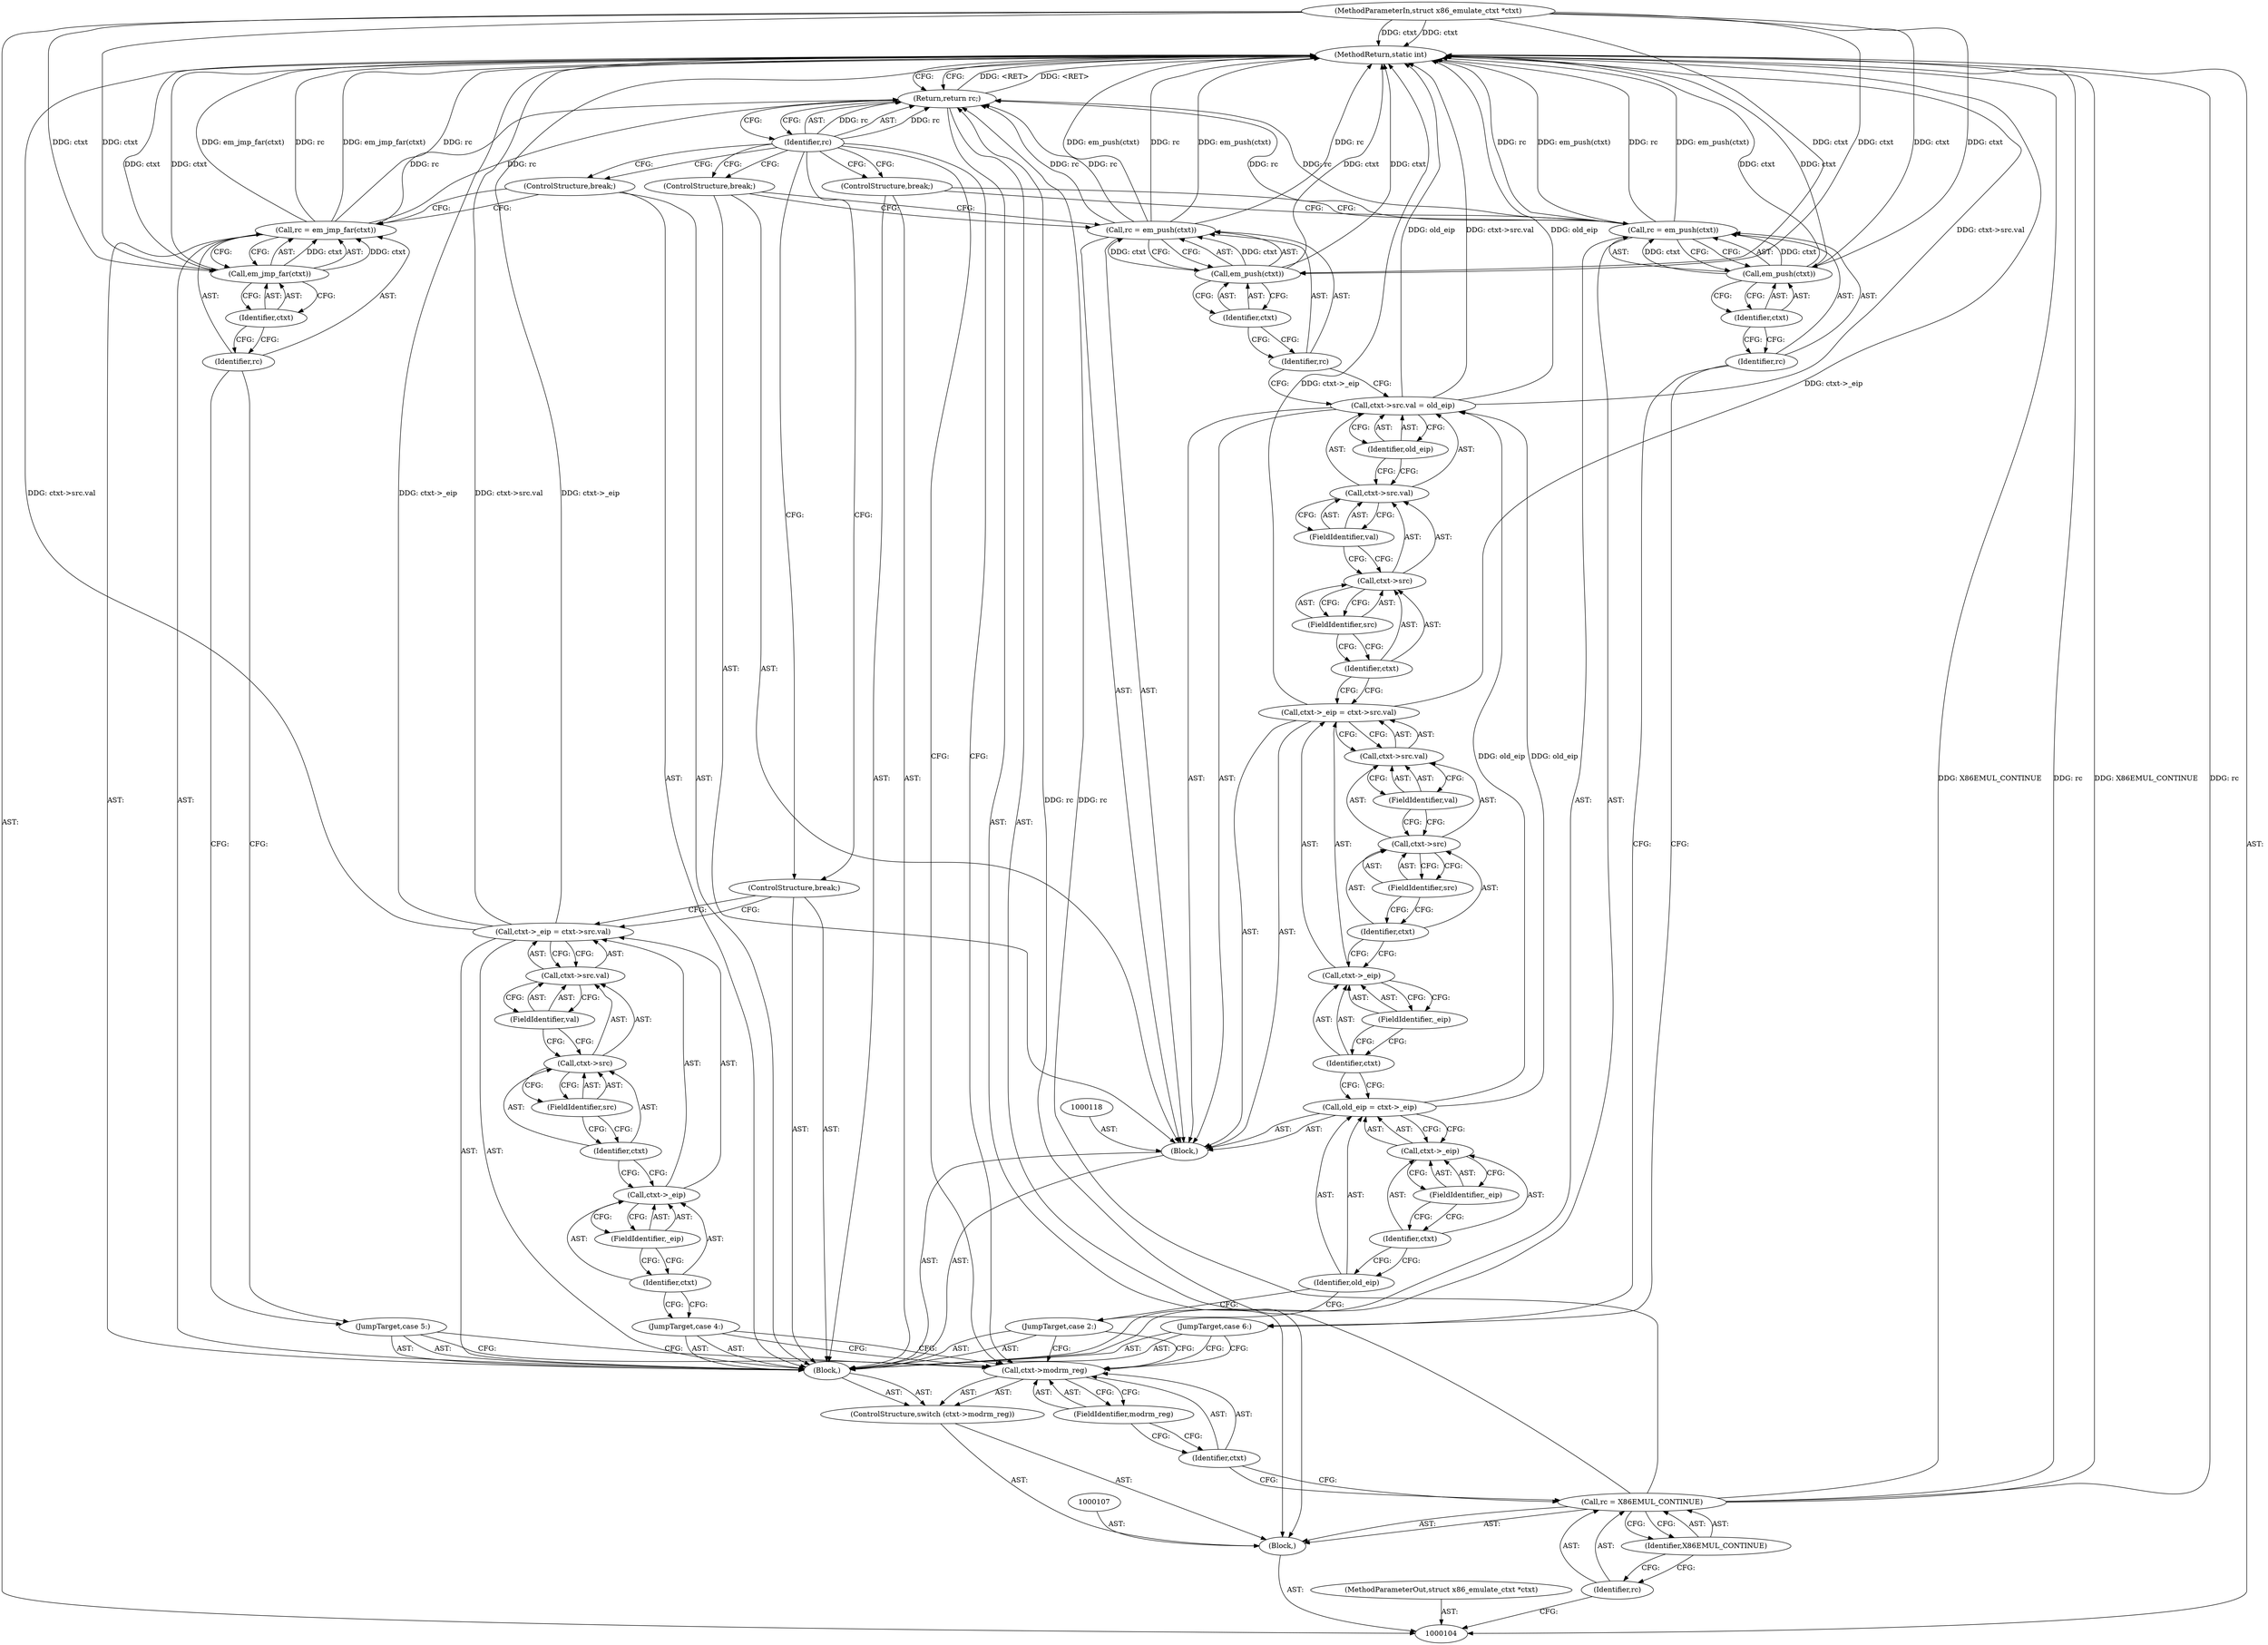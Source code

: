 digraph "1_linux_234f3ce485d54017f15cf5e0699cff4100121601_1" {
"1000170" [label="(MethodReturn,static int)"];
"1000105" [label="(MethodParameterIn,struct x86_emulate_ctxt *ctxt)"];
"1000201" [label="(MethodParameterOut,struct x86_emulate_ctxt *ctxt)"];
"1000138" [label="(FieldIdentifier,val)"];
"1000139" [label="(Identifier,old_eip)"];
"1000133" [label="(Call,ctxt->src.val = old_eip)"];
"1000134" [label="(Call,ctxt->src.val)"];
"1000135" [label="(Call,ctxt->src)"];
"1000136" [label="(Identifier,ctxt)"];
"1000137" [label="(FieldIdentifier,src)"];
"1000143" [label="(Identifier,ctxt)"];
"1000140" [label="(Call,rc = em_push(ctxt))"];
"1000141" [label="(Identifier,rc)"];
"1000142" [label="(Call,em_push(ctxt))"];
"1000144" [label="(ControlStructure,break;)"];
"1000145" [label="(JumpTarget,case 4:)"];
"1000150" [label="(Call,ctxt->src.val)"];
"1000151" [label="(Call,ctxt->src)"];
"1000152" [label="(Identifier,ctxt)"];
"1000146" [label="(Call,ctxt->_eip = ctxt->src.val)"];
"1000147" [label="(Call,ctxt->_eip)"];
"1000148" [label="(Identifier,ctxt)"];
"1000153" [label="(FieldIdentifier,src)"];
"1000154" [label="(FieldIdentifier,val)"];
"1000149" [label="(FieldIdentifier,_eip)"];
"1000155" [label="(ControlStructure,break;)"];
"1000156" [label="(JumpTarget,case 5:)"];
"1000160" [label="(Identifier,ctxt)"];
"1000157" [label="(Call,rc = em_jmp_far(ctxt))"];
"1000158" [label="(Identifier,rc)"];
"1000159" [label="(Call,em_jmp_far(ctxt))"];
"1000161" [label="(ControlStructure,break;)"];
"1000106" [label="(Block,)"];
"1000162" [label="(JumpTarget,case 6:)"];
"1000166" [label="(Identifier,ctxt)"];
"1000163" [label="(Call,rc = em_push(ctxt))"];
"1000164" [label="(Identifier,rc)"];
"1000165" [label="(Call,em_push(ctxt))"];
"1000167" [label="(ControlStructure,break;)"];
"1000168" [label="(Return,return rc;)"];
"1000169" [label="(Identifier,rc)"];
"1000110" [label="(Identifier,X86EMUL_CONTINUE)"];
"1000108" [label="(Call,rc = X86EMUL_CONTINUE)"];
"1000109" [label="(Identifier,rc)"];
"1000111" [label="(ControlStructure,switch (ctxt->modrm_reg))"];
"1000114" [label="(FieldIdentifier,modrm_reg)"];
"1000115" [label="(Block,)"];
"1000112" [label="(Call,ctxt->modrm_reg)"];
"1000113" [label="(Identifier,ctxt)"];
"1000116" [label="(JumpTarget,case 2:)"];
"1000117" [label="(Block,)"];
"1000121" [label="(Call,ctxt->_eip)"];
"1000122" [label="(Identifier,ctxt)"];
"1000123" [label="(FieldIdentifier,_eip)"];
"1000119" [label="(Call,old_eip = ctxt->_eip)"];
"1000120" [label="(Identifier,old_eip)"];
"1000128" [label="(Call,ctxt->src.val)"];
"1000129" [label="(Call,ctxt->src)"];
"1000130" [label="(Identifier,ctxt)"];
"1000124" [label="(Call,ctxt->_eip = ctxt->src.val)"];
"1000125" [label="(Call,ctxt->_eip)"];
"1000126" [label="(Identifier,ctxt)"];
"1000131" [label="(FieldIdentifier,src)"];
"1000132" [label="(FieldIdentifier,val)"];
"1000127" [label="(FieldIdentifier,_eip)"];
"1000170" -> "1000104"  [label="AST: "];
"1000170" -> "1000168"  [label="CFG: "];
"1000157" -> "1000170"  [label="DDG: em_jmp_far(ctxt)"];
"1000157" -> "1000170"  [label="DDG: rc"];
"1000163" -> "1000170"  [label="DDG: rc"];
"1000163" -> "1000170"  [label="DDG: em_push(ctxt)"];
"1000140" -> "1000170"  [label="DDG: em_push(ctxt)"];
"1000140" -> "1000170"  [label="DDG: rc"];
"1000124" -> "1000170"  [label="DDG: ctxt->_eip"];
"1000105" -> "1000170"  [label="DDG: ctxt"];
"1000159" -> "1000170"  [label="DDG: ctxt"];
"1000108" -> "1000170"  [label="DDG: X86EMUL_CONTINUE"];
"1000108" -> "1000170"  [label="DDG: rc"];
"1000142" -> "1000170"  [label="DDG: ctxt"];
"1000146" -> "1000170"  [label="DDG: ctxt->src.val"];
"1000146" -> "1000170"  [label="DDG: ctxt->_eip"];
"1000133" -> "1000170"  [label="DDG: old_eip"];
"1000133" -> "1000170"  [label="DDG: ctxt->src.val"];
"1000165" -> "1000170"  [label="DDG: ctxt"];
"1000168" -> "1000170"  [label="DDG: <RET>"];
"1000105" -> "1000104"  [label="AST: "];
"1000105" -> "1000170"  [label="DDG: ctxt"];
"1000105" -> "1000142"  [label="DDG: ctxt"];
"1000105" -> "1000159"  [label="DDG: ctxt"];
"1000105" -> "1000165"  [label="DDG: ctxt"];
"1000201" -> "1000104"  [label="AST: "];
"1000138" -> "1000134"  [label="AST: "];
"1000138" -> "1000135"  [label="CFG: "];
"1000134" -> "1000138"  [label="CFG: "];
"1000139" -> "1000133"  [label="AST: "];
"1000139" -> "1000134"  [label="CFG: "];
"1000133" -> "1000139"  [label="CFG: "];
"1000133" -> "1000117"  [label="AST: "];
"1000133" -> "1000139"  [label="CFG: "];
"1000134" -> "1000133"  [label="AST: "];
"1000139" -> "1000133"  [label="AST: "];
"1000141" -> "1000133"  [label="CFG: "];
"1000133" -> "1000170"  [label="DDG: old_eip"];
"1000133" -> "1000170"  [label="DDG: ctxt->src.val"];
"1000119" -> "1000133"  [label="DDG: old_eip"];
"1000134" -> "1000133"  [label="AST: "];
"1000134" -> "1000138"  [label="CFG: "];
"1000135" -> "1000134"  [label="AST: "];
"1000138" -> "1000134"  [label="AST: "];
"1000139" -> "1000134"  [label="CFG: "];
"1000135" -> "1000134"  [label="AST: "];
"1000135" -> "1000137"  [label="CFG: "];
"1000136" -> "1000135"  [label="AST: "];
"1000137" -> "1000135"  [label="AST: "];
"1000138" -> "1000135"  [label="CFG: "];
"1000136" -> "1000135"  [label="AST: "];
"1000136" -> "1000124"  [label="CFG: "];
"1000137" -> "1000136"  [label="CFG: "];
"1000137" -> "1000135"  [label="AST: "];
"1000137" -> "1000136"  [label="CFG: "];
"1000135" -> "1000137"  [label="CFG: "];
"1000143" -> "1000142"  [label="AST: "];
"1000143" -> "1000141"  [label="CFG: "];
"1000142" -> "1000143"  [label="CFG: "];
"1000140" -> "1000117"  [label="AST: "];
"1000140" -> "1000142"  [label="CFG: "];
"1000141" -> "1000140"  [label="AST: "];
"1000142" -> "1000140"  [label="AST: "];
"1000144" -> "1000140"  [label="CFG: "];
"1000140" -> "1000170"  [label="DDG: em_push(ctxt)"];
"1000140" -> "1000170"  [label="DDG: rc"];
"1000142" -> "1000140"  [label="DDG: ctxt"];
"1000140" -> "1000168"  [label="DDG: rc"];
"1000141" -> "1000140"  [label="AST: "];
"1000141" -> "1000133"  [label="CFG: "];
"1000143" -> "1000141"  [label="CFG: "];
"1000142" -> "1000140"  [label="AST: "];
"1000142" -> "1000143"  [label="CFG: "];
"1000143" -> "1000142"  [label="AST: "];
"1000140" -> "1000142"  [label="CFG: "];
"1000142" -> "1000170"  [label="DDG: ctxt"];
"1000142" -> "1000140"  [label="DDG: ctxt"];
"1000105" -> "1000142"  [label="DDG: ctxt"];
"1000144" -> "1000117"  [label="AST: "];
"1000144" -> "1000140"  [label="CFG: "];
"1000169" -> "1000144"  [label="CFG: "];
"1000145" -> "1000115"  [label="AST: "];
"1000145" -> "1000112"  [label="CFG: "];
"1000148" -> "1000145"  [label="CFG: "];
"1000150" -> "1000146"  [label="AST: "];
"1000150" -> "1000154"  [label="CFG: "];
"1000151" -> "1000150"  [label="AST: "];
"1000154" -> "1000150"  [label="AST: "];
"1000146" -> "1000150"  [label="CFG: "];
"1000151" -> "1000150"  [label="AST: "];
"1000151" -> "1000153"  [label="CFG: "];
"1000152" -> "1000151"  [label="AST: "];
"1000153" -> "1000151"  [label="AST: "];
"1000154" -> "1000151"  [label="CFG: "];
"1000152" -> "1000151"  [label="AST: "];
"1000152" -> "1000147"  [label="CFG: "];
"1000153" -> "1000152"  [label="CFG: "];
"1000146" -> "1000115"  [label="AST: "];
"1000146" -> "1000150"  [label="CFG: "];
"1000147" -> "1000146"  [label="AST: "];
"1000150" -> "1000146"  [label="AST: "];
"1000155" -> "1000146"  [label="CFG: "];
"1000146" -> "1000170"  [label="DDG: ctxt->src.val"];
"1000146" -> "1000170"  [label="DDG: ctxt->_eip"];
"1000147" -> "1000146"  [label="AST: "];
"1000147" -> "1000149"  [label="CFG: "];
"1000148" -> "1000147"  [label="AST: "];
"1000149" -> "1000147"  [label="AST: "];
"1000152" -> "1000147"  [label="CFG: "];
"1000148" -> "1000147"  [label="AST: "];
"1000148" -> "1000145"  [label="CFG: "];
"1000149" -> "1000148"  [label="CFG: "];
"1000153" -> "1000151"  [label="AST: "];
"1000153" -> "1000152"  [label="CFG: "];
"1000151" -> "1000153"  [label="CFG: "];
"1000154" -> "1000150"  [label="AST: "];
"1000154" -> "1000151"  [label="CFG: "];
"1000150" -> "1000154"  [label="CFG: "];
"1000149" -> "1000147"  [label="AST: "];
"1000149" -> "1000148"  [label="CFG: "];
"1000147" -> "1000149"  [label="CFG: "];
"1000155" -> "1000115"  [label="AST: "];
"1000155" -> "1000146"  [label="CFG: "];
"1000169" -> "1000155"  [label="CFG: "];
"1000156" -> "1000115"  [label="AST: "];
"1000156" -> "1000112"  [label="CFG: "];
"1000158" -> "1000156"  [label="CFG: "];
"1000160" -> "1000159"  [label="AST: "];
"1000160" -> "1000158"  [label="CFG: "];
"1000159" -> "1000160"  [label="CFG: "];
"1000157" -> "1000115"  [label="AST: "];
"1000157" -> "1000159"  [label="CFG: "];
"1000158" -> "1000157"  [label="AST: "];
"1000159" -> "1000157"  [label="AST: "];
"1000161" -> "1000157"  [label="CFG: "];
"1000157" -> "1000170"  [label="DDG: em_jmp_far(ctxt)"];
"1000157" -> "1000170"  [label="DDG: rc"];
"1000159" -> "1000157"  [label="DDG: ctxt"];
"1000157" -> "1000168"  [label="DDG: rc"];
"1000158" -> "1000157"  [label="AST: "];
"1000158" -> "1000156"  [label="CFG: "];
"1000160" -> "1000158"  [label="CFG: "];
"1000159" -> "1000157"  [label="AST: "];
"1000159" -> "1000160"  [label="CFG: "];
"1000160" -> "1000159"  [label="AST: "];
"1000157" -> "1000159"  [label="CFG: "];
"1000159" -> "1000170"  [label="DDG: ctxt"];
"1000159" -> "1000157"  [label="DDG: ctxt"];
"1000105" -> "1000159"  [label="DDG: ctxt"];
"1000161" -> "1000115"  [label="AST: "];
"1000161" -> "1000157"  [label="CFG: "];
"1000169" -> "1000161"  [label="CFG: "];
"1000106" -> "1000104"  [label="AST: "];
"1000107" -> "1000106"  [label="AST: "];
"1000108" -> "1000106"  [label="AST: "];
"1000111" -> "1000106"  [label="AST: "];
"1000168" -> "1000106"  [label="AST: "];
"1000162" -> "1000115"  [label="AST: "];
"1000162" -> "1000112"  [label="CFG: "];
"1000164" -> "1000162"  [label="CFG: "];
"1000166" -> "1000165"  [label="AST: "];
"1000166" -> "1000164"  [label="CFG: "];
"1000165" -> "1000166"  [label="CFG: "];
"1000163" -> "1000115"  [label="AST: "];
"1000163" -> "1000165"  [label="CFG: "];
"1000164" -> "1000163"  [label="AST: "];
"1000165" -> "1000163"  [label="AST: "];
"1000167" -> "1000163"  [label="CFG: "];
"1000163" -> "1000170"  [label="DDG: rc"];
"1000163" -> "1000170"  [label="DDG: em_push(ctxt)"];
"1000165" -> "1000163"  [label="DDG: ctxt"];
"1000163" -> "1000168"  [label="DDG: rc"];
"1000164" -> "1000163"  [label="AST: "];
"1000164" -> "1000162"  [label="CFG: "];
"1000166" -> "1000164"  [label="CFG: "];
"1000165" -> "1000163"  [label="AST: "];
"1000165" -> "1000166"  [label="CFG: "];
"1000166" -> "1000165"  [label="AST: "];
"1000163" -> "1000165"  [label="CFG: "];
"1000165" -> "1000170"  [label="DDG: ctxt"];
"1000165" -> "1000163"  [label="DDG: ctxt"];
"1000105" -> "1000165"  [label="DDG: ctxt"];
"1000167" -> "1000115"  [label="AST: "];
"1000167" -> "1000163"  [label="CFG: "];
"1000169" -> "1000167"  [label="CFG: "];
"1000168" -> "1000106"  [label="AST: "];
"1000168" -> "1000169"  [label="CFG: "];
"1000169" -> "1000168"  [label="AST: "];
"1000170" -> "1000168"  [label="CFG: "];
"1000168" -> "1000170"  [label="DDG: <RET>"];
"1000169" -> "1000168"  [label="DDG: rc"];
"1000163" -> "1000168"  [label="DDG: rc"];
"1000140" -> "1000168"  [label="DDG: rc"];
"1000157" -> "1000168"  [label="DDG: rc"];
"1000108" -> "1000168"  [label="DDG: rc"];
"1000169" -> "1000168"  [label="AST: "];
"1000169" -> "1000112"  [label="CFG: "];
"1000169" -> "1000144"  [label="CFG: "];
"1000169" -> "1000155"  [label="CFG: "];
"1000169" -> "1000161"  [label="CFG: "];
"1000169" -> "1000167"  [label="CFG: "];
"1000168" -> "1000169"  [label="CFG: "];
"1000169" -> "1000168"  [label="DDG: rc"];
"1000110" -> "1000108"  [label="AST: "];
"1000110" -> "1000109"  [label="CFG: "];
"1000108" -> "1000110"  [label="CFG: "];
"1000108" -> "1000106"  [label="AST: "];
"1000108" -> "1000110"  [label="CFG: "];
"1000109" -> "1000108"  [label="AST: "];
"1000110" -> "1000108"  [label="AST: "];
"1000113" -> "1000108"  [label="CFG: "];
"1000108" -> "1000170"  [label="DDG: X86EMUL_CONTINUE"];
"1000108" -> "1000170"  [label="DDG: rc"];
"1000108" -> "1000168"  [label="DDG: rc"];
"1000109" -> "1000108"  [label="AST: "];
"1000109" -> "1000104"  [label="CFG: "];
"1000110" -> "1000109"  [label="CFG: "];
"1000111" -> "1000106"  [label="AST: "];
"1000112" -> "1000111"  [label="AST: "];
"1000115" -> "1000111"  [label="AST: "];
"1000114" -> "1000112"  [label="AST: "];
"1000114" -> "1000113"  [label="CFG: "];
"1000112" -> "1000114"  [label="CFG: "];
"1000115" -> "1000111"  [label="AST: "];
"1000116" -> "1000115"  [label="AST: "];
"1000117" -> "1000115"  [label="AST: "];
"1000145" -> "1000115"  [label="AST: "];
"1000146" -> "1000115"  [label="AST: "];
"1000155" -> "1000115"  [label="AST: "];
"1000156" -> "1000115"  [label="AST: "];
"1000157" -> "1000115"  [label="AST: "];
"1000161" -> "1000115"  [label="AST: "];
"1000162" -> "1000115"  [label="AST: "];
"1000163" -> "1000115"  [label="AST: "];
"1000167" -> "1000115"  [label="AST: "];
"1000112" -> "1000111"  [label="AST: "];
"1000112" -> "1000114"  [label="CFG: "];
"1000113" -> "1000112"  [label="AST: "];
"1000114" -> "1000112"  [label="AST: "];
"1000116" -> "1000112"  [label="CFG: "];
"1000145" -> "1000112"  [label="CFG: "];
"1000156" -> "1000112"  [label="CFG: "];
"1000162" -> "1000112"  [label="CFG: "];
"1000169" -> "1000112"  [label="CFG: "];
"1000113" -> "1000112"  [label="AST: "];
"1000113" -> "1000108"  [label="CFG: "];
"1000114" -> "1000113"  [label="CFG: "];
"1000116" -> "1000115"  [label="AST: "];
"1000116" -> "1000112"  [label="CFG: "];
"1000120" -> "1000116"  [label="CFG: "];
"1000117" -> "1000115"  [label="AST: "];
"1000118" -> "1000117"  [label="AST: "];
"1000119" -> "1000117"  [label="AST: "];
"1000124" -> "1000117"  [label="AST: "];
"1000133" -> "1000117"  [label="AST: "];
"1000140" -> "1000117"  [label="AST: "];
"1000144" -> "1000117"  [label="AST: "];
"1000121" -> "1000119"  [label="AST: "];
"1000121" -> "1000123"  [label="CFG: "];
"1000122" -> "1000121"  [label="AST: "];
"1000123" -> "1000121"  [label="AST: "];
"1000119" -> "1000121"  [label="CFG: "];
"1000122" -> "1000121"  [label="AST: "];
"1000122" -> "1000120"  [label="CFG: "];
"1000123" -> "1000122"  [label="CFG: "];
"1000123" -> "1000121"  [label="AST: "];
"1000123" -> "1000122"  [label="CFG: "];
"1000121" -> "1000123"  [label="CFG: "];
"1000119" -> "1000117"  [label="AST: "];
"1000119" -> "1000121"  [label="CFG: "];
"1000120" -> "1000119"  [label="AST: "];
"1000121" -> "1000119"  [label="AST: "];
"1000126" -> "1000119"  [label="CFG: "];
"1000119" -> "1000133"  [label="DDG: old_eip"];
"1000120" -> "1000119"  [label="AST: "];
"1000120" -> "1000116"  [label="CFG: "];
"1000122" -> "1000120"  [label="CFG: "];
"1000128" -> "1000124"  [label="AST: "];
"1000128" -> "1000132"  [label="CFG: "];
"1000129" -> "1000128"  [label="AST: "];
"1000132" -> "1000128"  [label="AST: "];
"1000124" -> "1000128"  [label="CFG: "];
"1000129" -> "1000128"  [label="AST: "];
"1000129" -> "1000131"  [label="CFG: "];
"1000130" -> "1000129"  [label="AST: "];
"1000131" -> "1000129"  [label="AST: "];
"1000132" -> "1000129"  [label="CFG: "];
"1000130" -> "1000129"  [label="AST: "];
"1000130" -> "1000125"  [label="CFG: "];
"1000131" -> "1000130"  [label="CFG: "];
"1000124" -> "1000117"  [label="AST: "];
"1000124" -> "1000128"  [label="CFG: "];
"1000125" -> "1000124"  [label="AST: "];
"1000128" -> "1000124"  [label="AST: "];
"1000136" -> "1000124"  [label="CFG: "];
"1000124" -> "1000170"  [label="DDG: ctxt->_eip"];
"1000125" -> "1000124"  [label="AST: "];
"1000125" -> "1000127"  [label="CFG: "];
"1000126" -> "1000125"  [label="AST: "];
"1000127" -> "1000125"  [label="AST: "];
"1000130" -> "1000125"  [label="CFG: "];
"1000126" -> "1000125"  [label="AST: "];
"1000126" -> "1000119"  [label="CFG: "];
"1000127" -> "1000126"  [label="CFG: "];
"1000131" -> "1000129"  [label="AST: "];
"1000131" -> "1000130"  [label="CFG: "];
"1000129" -> "1000131"  [label="CFG: "];
"1000132" -> "1000128"  [label="AST: "];
"1000132" -> "1000129"  [label="CFG: "];
"1000128" -> "1000132"  [label="CFG: "];
"1000127" -> "1000125"  [label="AST: "];
"1000127" -> "1000126"  [label="CFG: "];
"1000125" -> "1000127"  [label="CFG: "];
}
